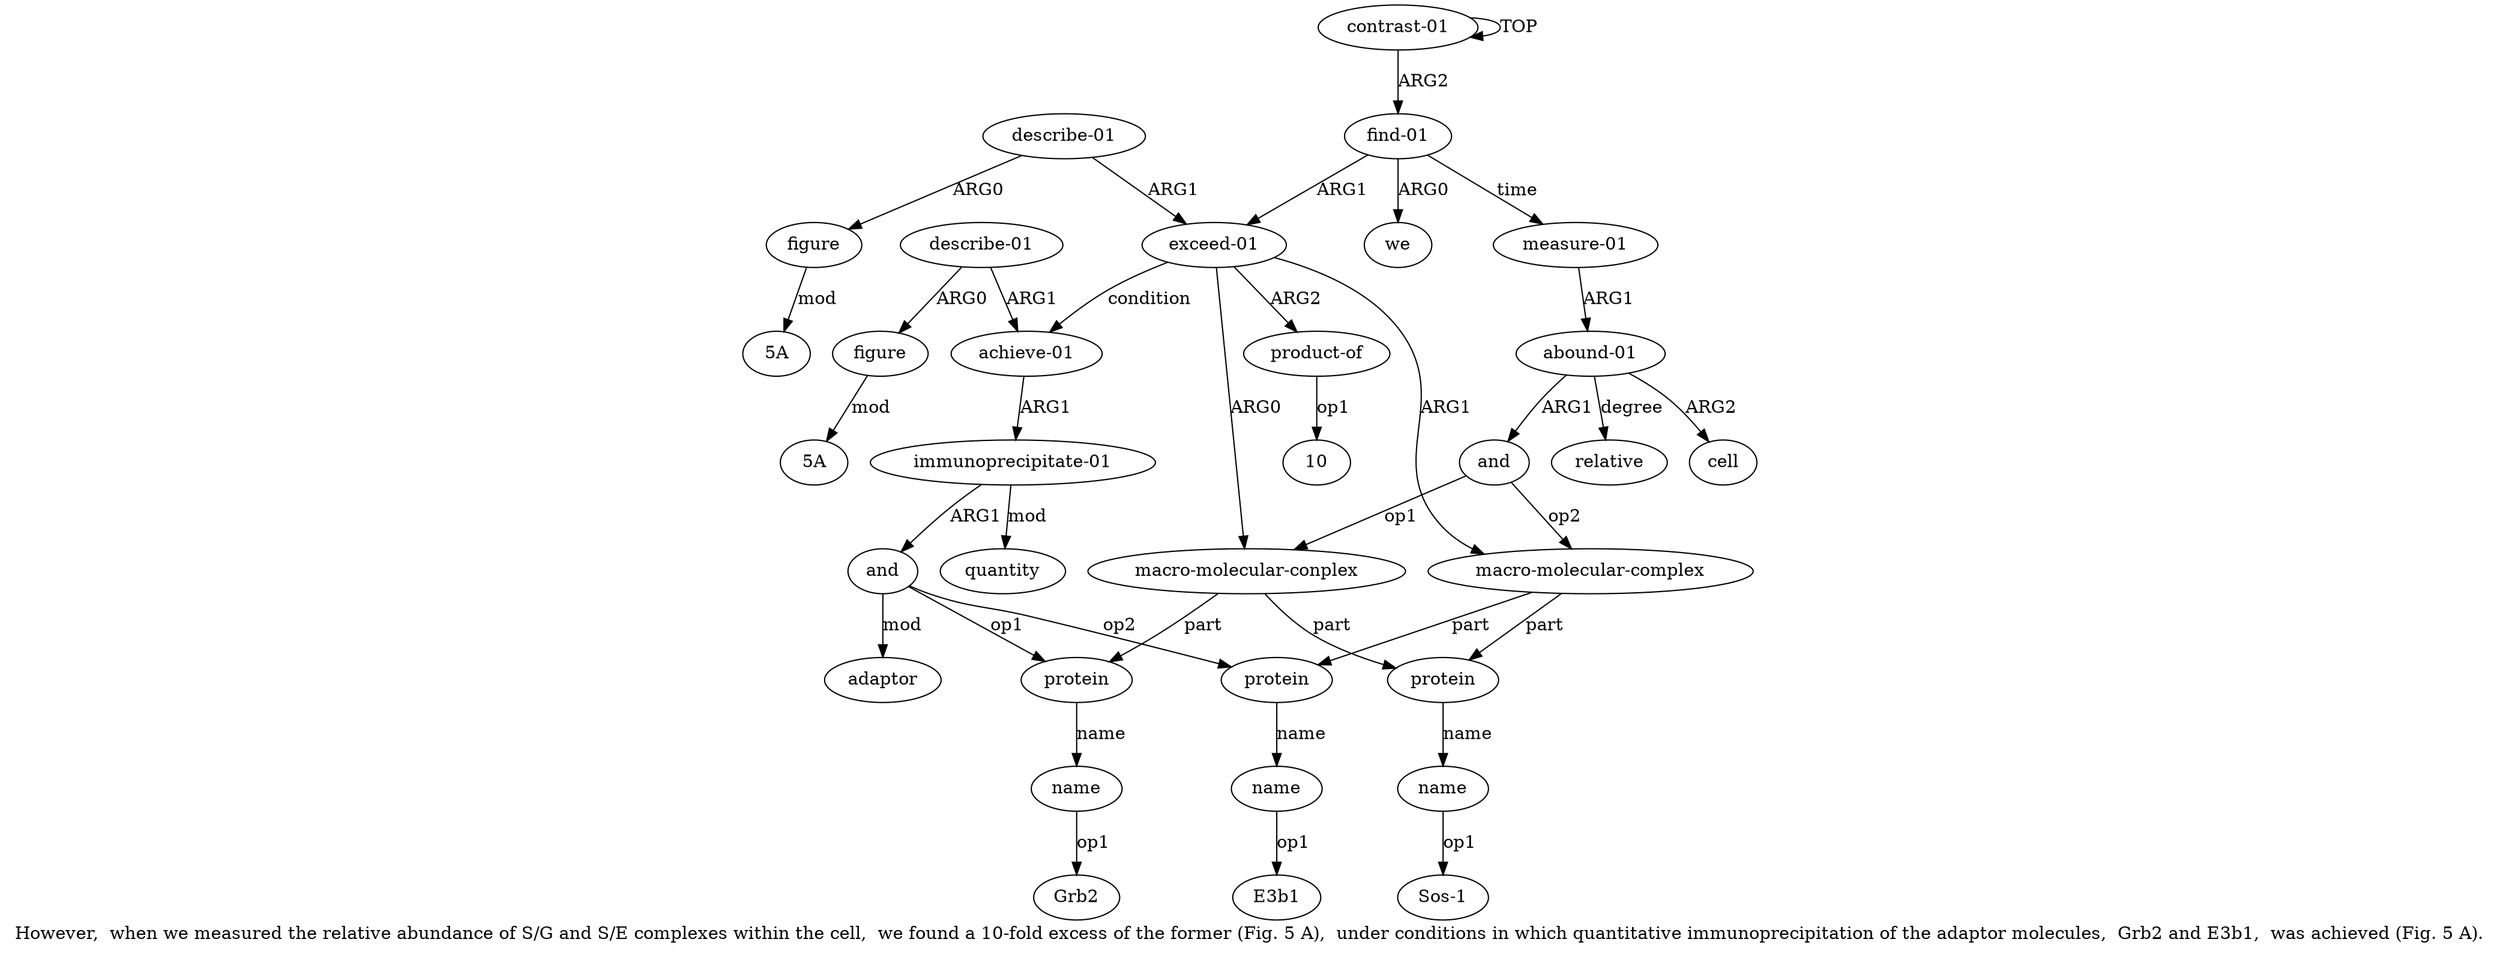 digraph  {
	graph [label="However,  when we measured the relative abundance of S/G and S/E complexes within the cell,  we found a 10-fold excess of the former (\
Fig. 5 A),  under conditions in which quantitative immunoprecipitation of the adaptor molecules,  Grb2 and E3b1,  was achieved (\
Fig. 5 A)."];
	node [label="\N"];
	a20	 [color=black,
		gold_ind=20,
		gold_label="describe-01",
		label="describe-01",
		test_ind=20,
		test_label="describe-01"];
	a21	 [color=black,
		gold_ind=21,
		gold_label=figure,
		label=figure,
		test_ind=21,
		test_label=figure];
	a20 -> a21 [key=0,
	color=black,
	gold_label=ARG0,
	label=ARG0,
	test_label=ARG0];
a15 [color=black,
	gold_ind=15,
	gold_label="achieve-01",
	label="achieve-01",
	test_ind=15,
	test_label="achieve-01"];
a20 -> a15 [key=0,
color=black,
gold_label=ARG1,
label=ARG1,
test_label=ARG1];
"a21 5A" [color=black,
gold_ind=-1,
gold_label="5A",
label="5A",
test_ind=-1,
test_label="5A"];
a21 -> "a21 5A" [key=0,
color=black,
gold_label=mod,
label=mod,
test_label=mod];
a22 [color=black,
gold_ind=22,
gold_label="measure-01",
label="measure-01",
test_ind=22,
test_label="measure-01"];
a23 [color=black,
gold_ind=23,
gold_label="abound-01",
label="abound-01",
test_ind=23,
test_label="abound-01"];
a22 -> a23 [key=0,
color=black,
gold_label=ARG1,
label=ARG1,
test_label=ARG1];
a24 [color=black,
gold_ind=24,
gold_label=and,
label=and,
test_ind=24,
test_label=and];
a23 -> a24 [key=0,
color=black,
gold_label=ARG1,
label=ARG1,
test_label=ARG1];
a25 [color=black,
gold_ind=25,
gold_label=cell,
label=cell,
test_ind=25,
test_label=cell];
a23 -> a25 [key=0,
color=black,
gold_label=ARG2,
label=ARG2,
test_label=ARG2];
a26 [color=black,
gold_ind=26,
gold_label=relative,
label=relative,
test_ind=26,
test_label=relative];
a23 -> a26 [key=0,
color=black,
gold_label=degree,
label=degree,
test_label=degree];
a4 [color=black,
gold_ind=4,
gold_label="macro-molecular-conplex",
label="macro-molecular-conplex",
test_ind=4,
test_label="macro-molecular-conplex"];
a24 -> a4 [key=0,
color=black,
gold_label=op1,
label=op1,
test_label=op1];
a9 [color=black,
gold_ind=9,
gold_label="macro-molecular-complex",
label="macro-molecular-complex",
test_ind=9,
test_label="macro-molecular-complex"];
a24 -> a9 [key=0,
color=black,
gold_label=op2,
label=op2,
test_label=op2];
"a14 5A" [color=black,
gold_ind=-1,
gold_label="5A",
label="5A",
test_ind=-1,
test_label="5A"];
"a11 E3b1" [color=black,
gold_ind=-1,
gold_label=E3b1,
label=E3b1,
test_ind=-1,
test_label=E3b1];
"a12 10" [color=black,
gold_ind=-1,
gold_label=10,
label=10,
test_ind=-1,
test_label=10];
"a6 Sos-1" [color=black,
gold_ind=-1,
gold_label="Sos-1",
label="Sos-1",
test_ind=-1,
test_label="Sos-1"];
a16 [color=black,
gold_ind=16,
gold_label="immunoprecipitate-01",
label="immunoprecipitate-01",
test_ind=16,
test_label="immunoprecipitate-01"];
a15 -> a16 [key=0,
color=black,
gold_label=ARG1,
label=ARG1,
test_label=ARG1];
a14 [color=black,
gold_ind=14,
gold_label=figure,
label=figure,
test_ind=14,
test_label=figure];
a14 -> "a14 5A" [key=0,
color=black,
gold_label=mod,
label=mod,
test_label=mod];
a17 [color=black,
gold_ind=17,
gold_label=and,
label=and,
test_ind=17,
test_label=and];
a10 [color=black,
gold_ind=10,
gold_label=protein,
label=protein,
test_ind=10,
test_label=protein];
a17 -> a10 [key=0,
color=black,
gold_label=op2,
label=op2,
test_label=op2];
a18 [color=black,
gold_ind=18,
gold_label=adaptor,
label=adaptor,
test_ind=18,
test_label=adaptor];
a17 -> a18 [key=0,
color=black,
gold_label=mod,
label=mod,
test_label=mod];
a7 [color=black,
gold_ind=7,
gold_label=protein,
label=protein,
test_ind=7,
test_label=protein];
a17 -> a7 [key=0,
color=black,
gold_label=op1,
label=op1,
test_label=op1];
a16 -> a17 [key=0,
color=black,
gold_label=ARG1,
label=ARG1,
test_label=ARG1];
a19 [color=black,
gold_ind=19,
gold_label=quantity,
label=quantity,
test_ind=19,
test_label=quantity];
a16 -> a19 [key=0,
color=black,
gold_label=mod,
label=mod,
test_label=mod];
a11 [color=black,
gold_ind=11,
gold_label=name,
label=name,
test_ind=11,
test_label=name];
a11 -> "a11 E3b1" [key=0,
color=black,
gold_label=op1,
label=op1,
test_label=op1];
a10 -> a11 [key=0,
color=black,
gold_label=name,
label=name,
test_label=name];
a13 [color=black,
gold_ind=13,
gold_label="describe-01",
label="describe-01",
test_ind=13,
test_label="describe-01"];
a13 -> a14 [key=0,
color=black,
gold_label=ARG0,
label=ARG0,
test_label=ARG0];
a3 [color=black,
gold_ind=3,
gold_label="exceed-01",
label="exceed-01",
test_ind=3,
test_label="exceed-01"];
a13 -> a3 [key=0,
color=black,
gold_label=ARG1,
label=ARG1,
test_label=ARG1];
a12 [color=black,
gold_ind=12,
gold_label="product-of",
label="product-of",
test_ind=12,
test_label="product-of"];
a12 -> "a12 10" [key=0,
color=black,
gold_label=op1,
label=op1,
test_label=op1];
a1 [color=black,
gold_ind=1,
gold_label="find-01",
label="find-01",
test_ind=1,
test_label="find-01"];
a1 -> a22 [key=0,
color=black,
gold_label=time,
label=time,
test_label=time];
a1 -> a3 [key=0,
color=black,
gold_label=ARG1,
label=ARG1,
test_label=ARG1];
a2 [color=black,
gold_ind=2,
gold_label=we,
label=we,
test_ind=2,
test_label=we];
a1 -> a2 [key=0,
color=black,
gold_label=ARG0,
label=ARG0,
test_label=ARG0];
a0 [color=black,
gold_ind=0,
gold_label="contrast-01",
label="contrast-01",
test_ind=0,
test_label="contrast-01"];
a0 -> a1 [key=0,
color=black,
gold_label=ARG2,
label=ARG2,
test_label=ARG2];
a0 -> a0 [key=0,
color=black,
gold_label=TOP,
label=TOP,
test_label=TOP];
a3 -> a15 [key=0,
color=black,
gold_label=condition,
label=condition,
test_label=condition];
a3 -> a12 [key=0,
color=black,
gold_label=ARG2,
label=ARG2,
test_label=ARG2];
a3 -> a4 [key=0,
color=black,
gold_label=ARG0,
label=ARG0,
test_label=ARG0];
a3 -> a9 [key=0,
color=black,
gold_label=ARG1,
label=ARG1,
test_label=ARG1];
a5 [color=black,
gold_ind=5,
gold_label=protein,
label=protein,
test_ind=5,
test_label=protein];
a6 [color=black,
gold_ind=6,
gold_label=name,
label=name,
test_ind=6,
test_label=name];
a5 -> a6 [key=0,
color=black,
gold_label=name,
label=name,
test_label=name];
a4 -> a5 [key=0,
color=black,
gold_label=part,
label=part,
test_label=part];
a4 -> a7 [key=0,
color=black,
gold_label=part,
label=part,
test_label=part];
a8 [color=black,
gold_ind=8,
gold_label=name,
label=name,
test_ind=8,
test_label=name];
a7 -> a8 [key=0,
color=black,
gold_label=name,
label=name,
test_label=name];
a6 -> "a6 Sos-1" [key=0,
color=black,
gold_label=op1,
label=op1,
test_label=op1];
a9 -> a10 [key=0,
color=black,
gold_label=part,
label=part,
test_label=part];
a9 -> a5 [key=0,
color=black,
gold_label=part,
label=part,
test_label=part];
"a8 Grb2" [color=black,
gold_ind=-1,
gold_label=Grb2,
label=Grb2,
test_ind=-1,
test_label=Grb2];
a8 -> "a8 Grb2" [key=0,
color=black,
gold_label=op1,
label=op1,
test_label=op1];
}
